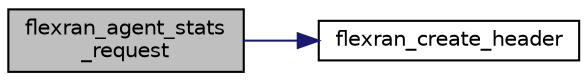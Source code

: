 digraph "flexran_agent_stats_request"
{
 // LATEX_PDF_SIZE
  edge [fontname="Helvetica",fontsize="10",labelfontname="Helvetica",labelfontsize="10"];
  node [fontname="Helvetica",fontsize="10",shape=record];
  rankdir="LR";
  Node1 [label="flexran_agent_stats\l_request",height=0.2,width=0.4,color="black", fillcolor="grey75", style="filled", fontcolor="black",tooltip=" "];
  Node1 -> Node2 [color="midnightblue",fontsize="10",style="solid",fontname="Helvetica"];
  Node2 [label="flexran_create_header",height=0.2,width=0.4,color="black", fillcolor="white", style="filled",URL="$flexran__agent__common_8c.html#ab40476ddd945b7e41ec31201bf210e99",tooltip=" "];
}
